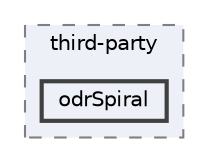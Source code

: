 digraph "odrSpiral"
{
 // INTERACTIVE_SVG=YES
 // LATEX_PDF_SIZE
  bgcolor="transparent";
  edge [fontname=Helvetica,fontsize=10,labelfontname=Helvetica,labelfontsize=10];
  node [fontname=Helvetica,fontsize=10,shape=box,height=0.2,width=0.4];
  compound=true
  subgraph clusterdir_cb41432ea01ddbb1240623c7c0fff85f {
    graph [ bgcolor="#edf0f7", pencolor="grey50", label="third-party", fontname=Helvetica,fontsize=10 style="filled,dashed", URL="dir_cb41432ea01ddbb1240623c7c0fff85f.html",tooltip=""]
  dir_8346e58968d20e207044b980ce49cbf1 [label="odrSpiral", fillcolor="#edf0f7", color="grey25", style="filled,bold", URL="dir_8346e58968d20e207044b980ce49cbf1.html",tooltip=""];
  }
}
